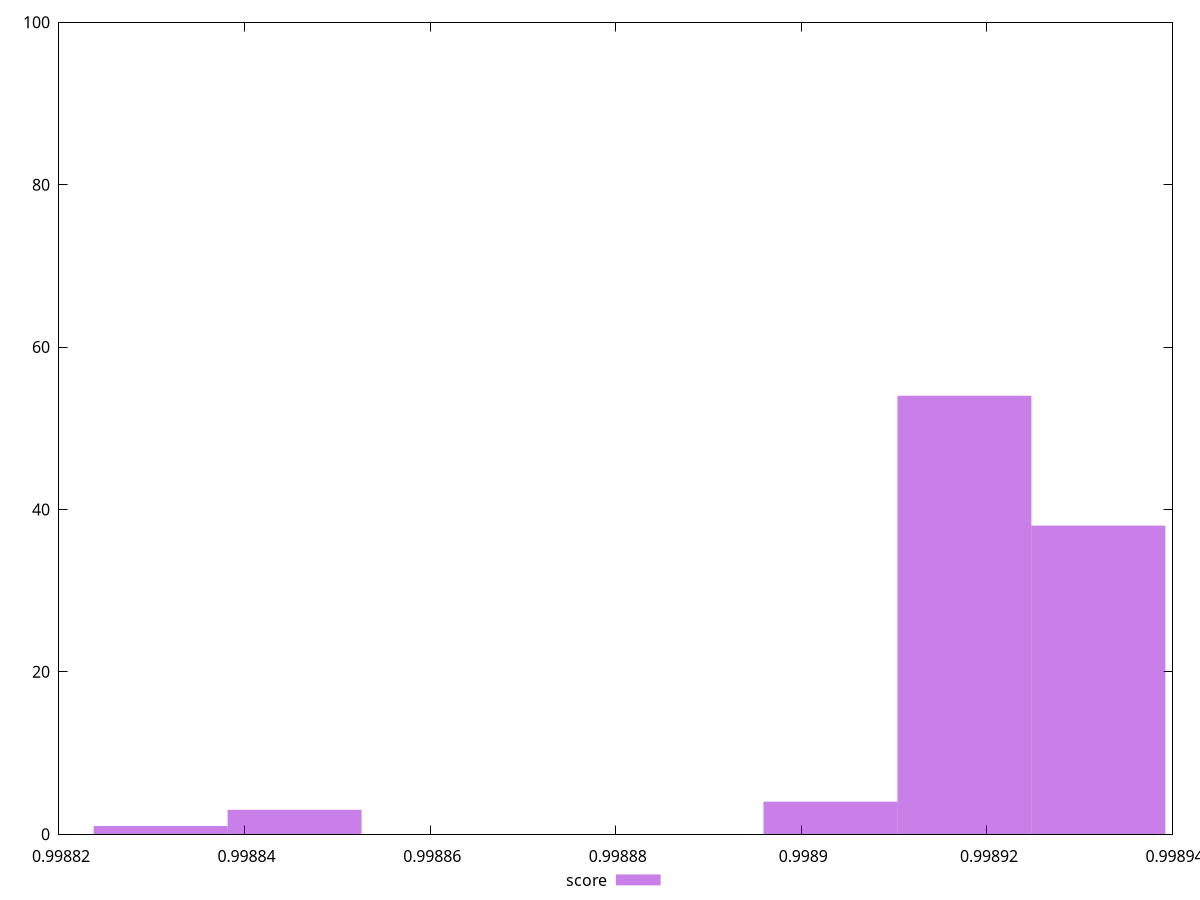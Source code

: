reset
set terminal svg size 640, 490 enhanced background rgb 'white'
set output "report_00007_2020-12-11T15:55:29.892Z/interactive/samples/pages+cached+noexternal+nojs/score/histogram.svg"

$score <<EOF
0.9989175742348351 54
0.9989031373407689 4
0.9989320111289014 38
0.9988453897645037 3
0.9988309528704373 1
EOF

set key outside below
set boxwidth 0.000014436894066291408
set yrange [0:100]
set style fill transparent solid 0.5 noborder

plot \
  $score title "score" with boxes, \


reset